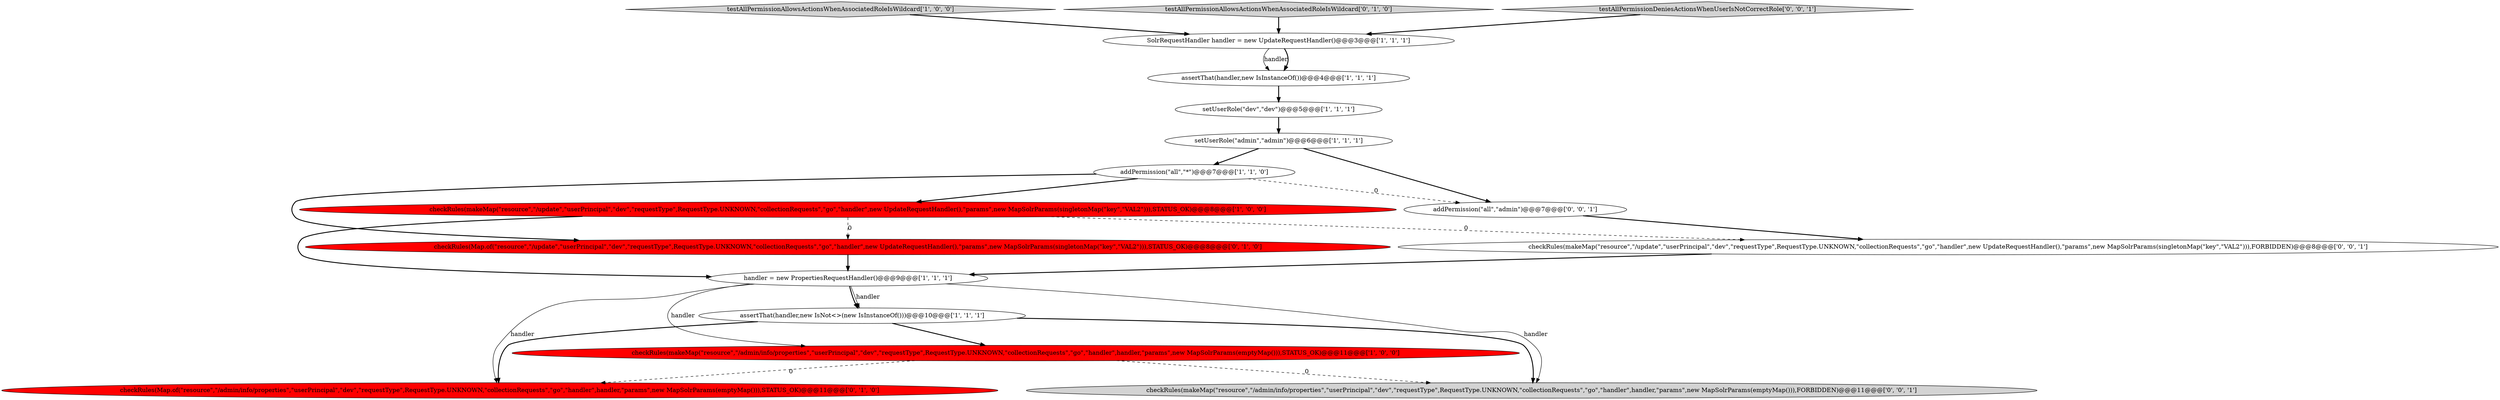 digraph {
3 [style = filled, label = "setUserRole(\"admin\",\"admin\")@@@6@@@['1', '1', '1']", fillcolor = white, shape = ellipse image = "AAA0AAABBB1BBB"];
11 [style = filled, label = "checkRules(Map.of(\"resource\",\"/admin/info/properties\",\"userPrincipal\",\"dev\",\"requestType\",RequestType.UNKNOWN,\"collectionRequests\",\"go\",\"handler\",handler,\"params\",new MapSolrParams(emptyMap())),STATUS_OK)@@@11@@@['0', '1', '0']", fillcolor = red, shape = ellipse image = "AAA1AAABBB2BBB"];
13 [style = filled, label = "checkRules(makeMap(\"resource\",\"/update\",\"userPrincipal\",\"dev\",\"requestType\",RequestType.UNKNOWN,\"collectionRequests\",\"go\",\"handler\",new UpdateRequestHandler(),\"params\",new MapSolrParams(singletonMap(\"key\",\"VAL2\"))),FORBIDDEN)@@@8@@@['0', '0', '1']", fillcolor = white, shape = ellipse image = "AAA0AAABBB3BBB"];
5 [style = filled, label = "checkRules(makeMap(\"resource\",\"/update\",\"userPrincipal\",\"dev\",\"requestType\",RequestType.UNKNOWN,\"collectionRequests\",\"go\",\"handler\",new UpdateRequestHandler(),\"params\",new MapSolrParams(singletonMap(\"key\",\"VAL2\"))),STATUS_OK)@@@8@@@['1', '0', '0']", fillcolor = red, shape = ellipse image = "AAA1AAABBB1BBB"];
4 [style = filled, label = "testAllPermissionAllowsActionsWhenAssociatedRoleIsWildcard['1', '0', '0']", fillcolor = lightgray, shape = diamond image = "AAA0AAABBB1BBB"];
16 [style = filled, label = "addPermission(\"all\",\"admin\")@@@7@@@['0', '0', '1']", fillcolor = white, shape = ellipse image = "AAA0AAABBB3BBB"];
0 [style = filled, label = "addPermission(\"all\",\"*\")@@@7@@@['1', '1', '0']", fillcolor = white, shape = ellipse image = "AAA0AAABBB1BBB"];
12 [style = filled, label = "checkRules(Map.of(\"resource\",\"/update\",\"userPrincipal\",\"dev\",\"requestType\",RequestType.UNKNOWN,\"collectionRequests\",\"go\",\"handler\",new UpdateRequestHandler(),\"params\",new MapSolrParams(singletonMap(\"key\",\"VAL2\"))),STATUS_OK)@@@8@@@['0', '1', '0']", fillcolor = red, shape = ellipse image = "AAA1AAABBB2BBB"];
8 [style = filled, label = "SolrRequestHandler handler = new UpdateRequestHandler()@@@3@@@['1', '1', '1']", fillcolor = white, shape = ellipse image = "AAA0AAABBB1BBB"];
1 [style = filled, label = "assertThat(handler,new IsNot<>(new IsInstanceOf()))@@@10@@@['1', '1', '1']", fillcolor = white, shape = ellipse image = "AAA0AAABBB1BBB"];
10 [style = filled, label = "testAllPermissionAllowsActionsWhenAssociatedRoleIsWildcard['0', '1', '0']", fillcolor = lightgray, shape = diamond image = "AAA0AAABBB2BBB"];
2 [style = filled, label = "checkRules(makeMap(\"resource\",\"/admin/info/properties\",\"userPrincipal\",\"dev\",\"requestType\",RequestType.UNKNOWN,\"collectionRequests\",\"go\",\"handler\",handler,\"params\",new MapSolrParams(emptyMap())),STATUS_OK)@@@11@@@['1', '0', '0']", fillcolor = red, shape = ellipse image = "AAA1AAABBB1BBB"];
7 [style = filled, label = "setUserRole(\"dev\",\"dev\")@@@5@@@['1', '1', '1']", fillcolor = white, shape = ellipse image = "AAA0AAABBB1BBB"];
15 [style = filled, label = "testAllPermissionDeniesActionsWhenUserIsNotCorrectRole['0', '0', '1']", fillcolor = lightgray, shape = diamond image = "AAA0AAABBB3BBB"];
9 [style = filled, label = "handler = new PropertiesRequestHandler()@@@9@@@['1', '1', '1']", fillcolor = white, shape = ellipse image = "AAA0AAABBB1BBB"];
6 [style = filled, label = "assertThat(handler,new IsInstanceOf())@@@4@@@['1', '1', '1']", fillcolor = white, shape = ellipse image = "AAA0AAABBB1BBB"];
14 [style = filled, label = "checkRules(makeMap(\"resource\",\"/admin/info/properties\",\"userPrincipal\",\"dev\",\"requestType\",RequestType.UNKNOWN,\"collectionRequests\",\"go\",\"handler\",handler,\"params\",new MapSolrParams(emptyMap())),FORBIDDEN)@@@11@@@['0', '0', '1']", fillcolor = lightgray, shape = ellipse image = "AAA0AAABBB3BBB"];
5->13 [style = dashed, label="0"];
16->13 [style = bold, label=""];
5->12 [style = dashed, label="0"];
8->6 [style = solid, label="handler"];
9->1 [style = solid, label="handler"];
5->9 [style = bold, label=""];
0->12 [style = bold, label=""];
9->2 [style = solid, label="handler"];
0->16 [style = dashed, label="0"];
9->11 [style = solid, label="handler"];
8->6 [style = bold, label=""];
3->16 [style = bold, label=""];
12->9 [style = bold, label=""];
7->3 [style = bold, label=""];
3->0 [style = bold, label=""];
1->11 [style = bold, label=""];
9->14 [style = solid, label="handler"];
2->14 [style = dashed, label="0"];
10->8 [style = bold, label=""];
4->8 [style = bold, label=""];
2->11 [style = dashed, label="0"];
1->14 [style = bold, label=""];
1->2 [style = bold, label=""];
13->9 [style = bold, label=""];
6->7 [style = bold, label=""];
9->1 [style = bold, label=""];
15->8 [style = bold, label=""];
0->5 [style = bold, label=""];
}
